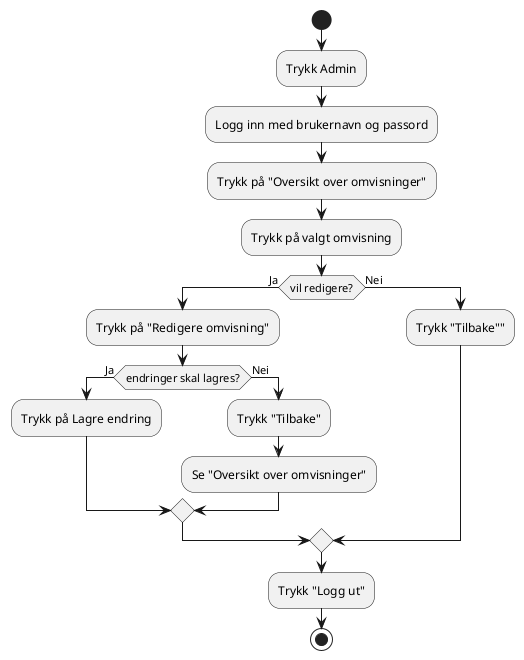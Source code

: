 @startuml
'https://plantuml.com/activity-diagram-beta

start
:Trykk Admin;
:Logg inn med brukernavn og passord;
:Trykk på "Oversikt over omvisninger";
:Trykk på valgt omvisning;
if (vil redigere?) is (Ja) then
  :Trykk på "Redigere omvisning";
  if (endringer skal lagres?) is (Ja) then
    :Trykk på Lagre endring;
  else (Nei)
  :Trykk "Tilbake";
  :Se "Oversikt over omvisninger";
  endif
else (Nei)
:Trykk "Tilbake"";
endif
:Trykk "Logg ut";
stop

@enduml
